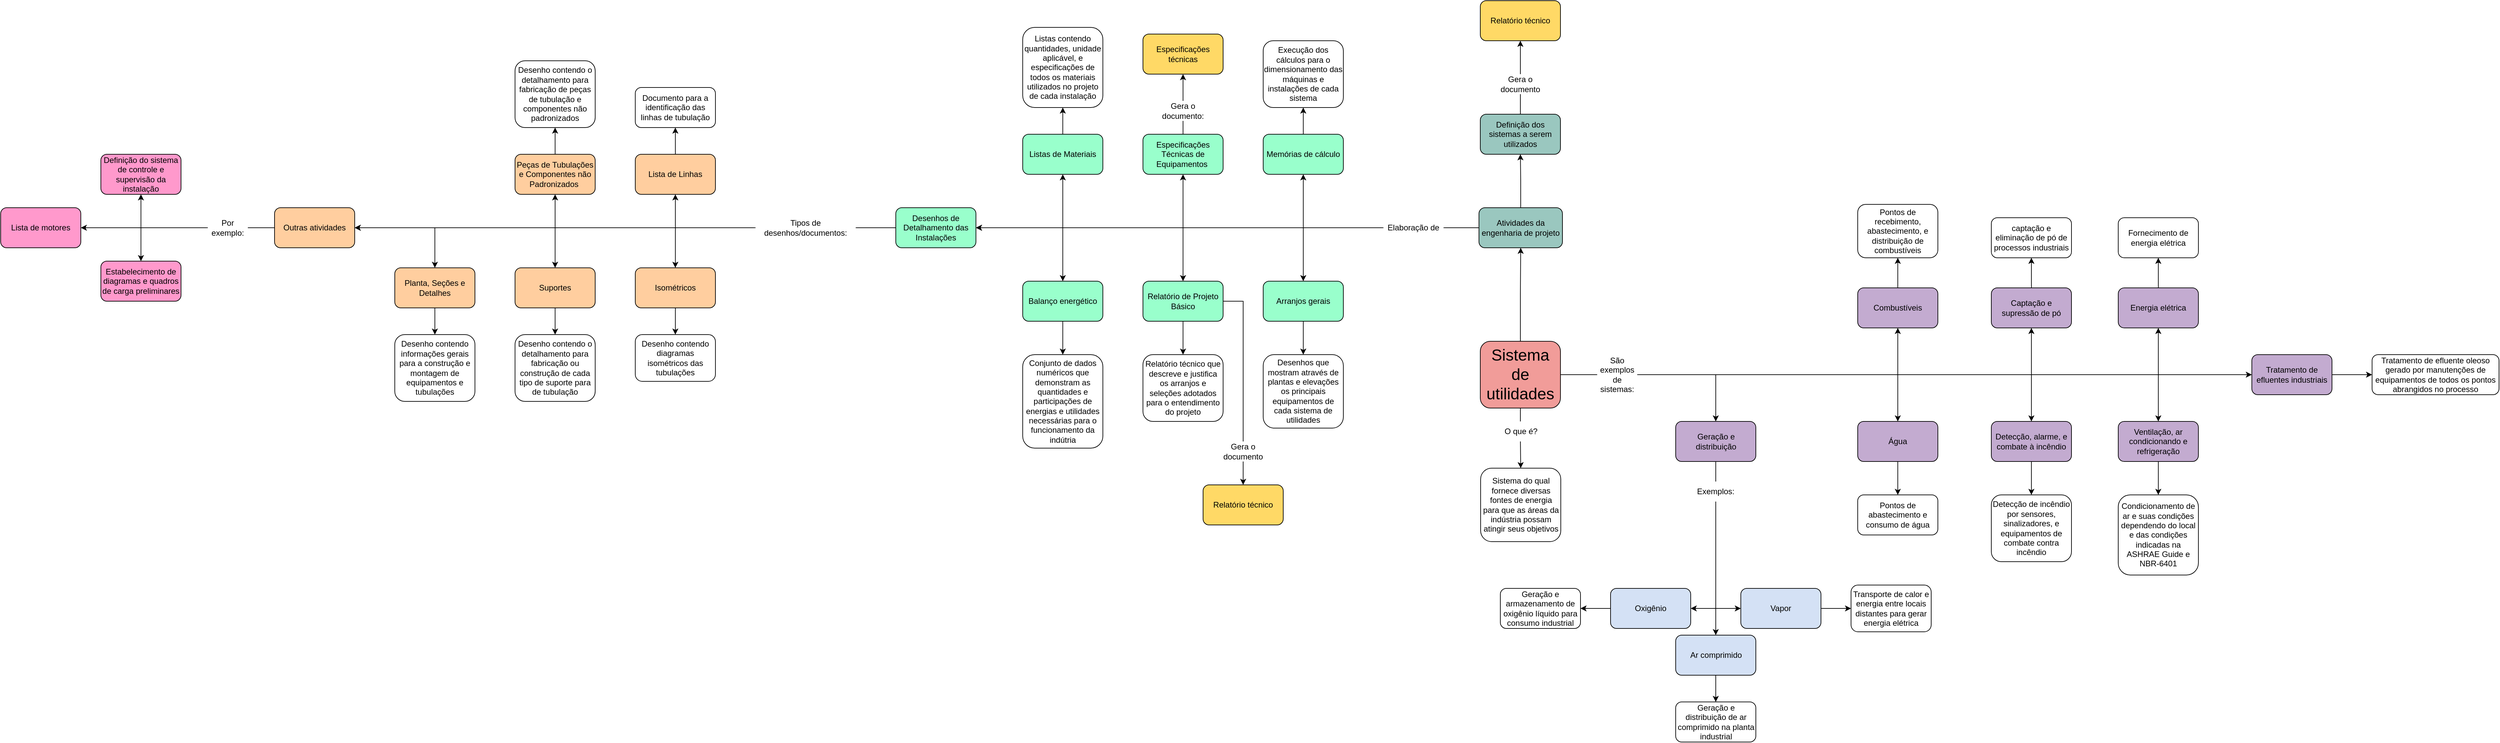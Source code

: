 <mxfile version="22.0.1" type="github">
  <diagram name="Page-1" id="JDBGXvTF86sGtzDHM9mI">
    <mxGraphModel dx="9246" dy="4100" grid="1" gridSize="10" guides="1" tooltips="1" connect="1" arrows="1" fold="1" page="1" pageScale="1" pageWidth="850" pageHeight="1100" math="0" shadow="0">
      <root>
        <mxCell id="0" />
        <mxCell id="1" parent="0" />
        <mxCell id="2uv-jfsWshkga22rRpQp-34" style="edgeStyle=orthogonalEdgeStyle;rounded=0;orthogonalLoop=1;jettySize=auto;html=1;" edge="1" parent="1" source="2uv-jfsWshkga22rRpQp-1" target="2uv-jfsWshkga22rRpQp-35">
          <mxGeometry relative="1" as="geometry">
            <mxPoint x="425" y="430" as="targetPoint" />
          </mxGeometry>
        </mxCell>
        <mxCell id="2uv-jfsWshkga22rRpQp-96" style="edgeStyle=orthogonalEdgeStyle;rounded=0;orthogonalLoop=1;jettySize=auto;html=1;entryX=0;entryY=0.5;entryDx=0;entryDy=0;" edge="1" parent="1" source="2uv-jfsWshkga22rRpQp-1" target="2uv-jfsWshkga22rRpQp-27">
          <mxGeometry relative="1" as="geometry" />
        </mxCell>
        <mxCell id="2uv-jfsWshkga22rRpQp-97" style="edgeStyle=orthogonalEdgeStyle;rounded=0;orthogonalLoop=1;jettySize=auto;html=1;" edge="1" parent="1" source="2uv-jfsWshkga22rRpQp-1" target="2uv-jfsWshkga22rRpQp-99">
          <mxGeometry relative="1" as="geometry">
            <mxPoint x="425" y="670" as="targetPoint" />
          </mxGeometry>
        </mxCell>
        <mxCell id="2uv-jfsWshkga22rRpQp-1" value="&lt;font style=&quot;font-size: 24px;&quot;&gt;Sistema de&lt;br&gt;utilidades&lt;/font&gt;" style="rounded=1;whiteSpace=wrap;html=1;fillColor=#F19C99;" vertex="1" parent="1">
          <mxGeometry x="365" y="500" width="120" height="100" as="geometry" />
        </mxCell>
        <mxCell id="2uv-jfsWshkga22rRpQp-102" style="edgeStyle=orthogonalEdgeStyle;rounded=0;orthogonalLoop=1;jettySize=auto;html=1;" edge="1" parent="1" source="2uv-jfsWshkga22rRpQp-2" target="2uv-jfsWshkga22rRpQp-103">
          <mxGeometry relative="1" as="geometry">
            <mxPoint x="990" y="720" as="targetPoint" />
          </mxGeometry>
        </mxCell>
        <mxCell id="2uv-jfsWshkga22rRpQp-2" value="Água" style="whiteSpace=wrap;html=1;rounded=1;fillColor=#C3ABD0;" vertex="1" parent="1">
          <mxGeometry x="930" y="620" width="120" height="60" as="geometry" />
        </mxCell>
        <mxCell id="2uv-jfsWshkga22rRpQp-16" style="edgeStyle=orthogonalEdgeStyle;rounded=0;orthogonalLoop=1;jettySize=auto;html=1;entryX=0.5;entryY=0;entryDx=0;entryDy=0;" edge="1" parent="1" source="2uv-jfsWshkga22rRpQp-5" target="2uv-jfsWshkga22rRpQp-15">
          <mxGeometry relative="1" as="geometry" />
        </mxCell>
        <mxCell id="2uv-jfsWshkga22rRpQp-22" style="edgeStyle=orthogonalEdgeStyle;rounded=0;orthogonalLoop=1;jettySize=auto;html=1;" edge="1" parent="1" source="2uv-jfsWshkga22rRpQp-5" target="2uv-jfsWshkga22rRpQp-23">
          <mxGeometry relative="1" as="geometry">
            <mxPoint x="825" y="680" as="targetPoint" />
          </mxGeometry>
        </mxCell>
        <mxCell id="2uv-jfsWshkga22rRpQp-24" style="edgeStyle=orthogonalEdgeStyle;rounded=0;orthogonalLoop=1;jettySize=auto;html=1;" edge="1" parent="1" source="2uv-jfsWshkga22rRpQp-5" target="2uv-jfsWshkga22rRpQp-25">
          <mxGeometry relative="1" as="geometry">
            <mxPoint x="925" y="550" as="targetPoint" />
          </mxGeometry>
        </mxCell>
        <mxCell id="2uv-jfsWshkga22rRpQp-29" style="edgeStyle=orthogonalEdgeStyle;rounded=0;orthogonalLoop=1;jettySize=auto;html=1;" edge="1" parent="1" source="2uv-jfsWshkga22rRpQp-5" target="2uv-jfsWshkga22rRpQp-30">
          <mxGeometry relative="1" as="geometry">
            <mxPoint x="855" y="400" as="targetPoint" />
          </mxGeometry>
        </mxCell>
        <mxCell id="2uv-jfsWshkga22rRpQp-85" style="edgeStyle=orthogonalEdgeStyle;rounded=0;orthogonalLoop=1;jettySize=auto;html=1;entryX=0.5;entryY=1;entryDx=0;entryDy=0;" edge="1" parent="1" source="2uv-jfsWshkga22rRpQp-5" target="2uv-jfsWshkga22rRpQp-8">
          <mxGeometry relative="1" as="geometry" />
        </mxCell>
        <mxCell id="2uv-jfsWshkga22rRpQp-86" style="edgeStyle=orthogonalEdgeStyle;rounded=0;orthogonalLoop=1;jettySize=auto;html=1;entryX=0.5;entryY=1;entryDx=0;entryDy=0;" edge="1" parent="1" source="2uv-jfsWshkga22rRpQp-5" target="2uv-jfsWshkga22rRpQp-12">
          <mxGeometry relative="1" as="geometry" />
        </mxCell>
        <mxCell id="2uv-jfsWshkga22rRpQp-87" style="edgeStyle=orthogonalEdgeStyle;rounded=0;orthogonalLoop=1;jettySize=auto;html=1;entryX=0.5;entryY=0;entryDx=0;entryDy=0;" edge="1" parent="1" source="2uv-jfsWshkga22rRpQp-5" target="2uv-jfsWshkga22rRpQp-2">
          <mxGeometry relative="1" as="geometry" />
        </mxCell>
        <mxCell id="2uv-jfsWshkga22rRpQp-5" value="São exemplos de sistemas:" style="text;html=1;strokeColor=none;fillColor=#FFFFFF;align=center;verticalAlign=middle;whiteSpace=wrap;rounded=0;" vertex="1" parent="1">
          <mxGeometry x="540" y="520" width="60" height="60" as="geometry" />
        </mxCell>
        <mxCell id="2uv-jfsWshkga22rRpQp-101" value="" style="edgeStyle=orthogonalEdgeStyle;rounded=0;orthogonalLoop=1;jettySize=auto;html=1;" edge="1" parent="1" source="2uv-jfsWshkga22rRpQp-8" target="2uv-jfsWshkga22rRpQp-100">
          <mxGeometry relative="1" as="geometry" />
        </mxCell>
        <mxCell id="2uv-jfsWshkga22rRpQp-8" value="Energia elétrica" style="rounded=1;whiteSpace=wrap;html=1;fillColor=#C3ABD0;" vertex="1" parent="1">
          <mxGeometry x="1320" y="420" width="120" height="60" as="geometry" />
        </mxCell>
        <mxCell id="2uv-jfsWshkga22rRpQp-104" style="edgeStyle=orthogonalEdgeStyle;rounded=0;orthogonalLoop=1;jettySize=auto;html=1;" edge="1" parent="1" source="2uv-jfsWshkga22rRpQp-12" target="2uv-jfsWshkga22rRpQp-105">
          <mxGeometry relative="1" as="geometry">
            <mxPoint x="990" y="370" as="targetPoint" />
          </mxGeometry>
        </mxCell>
        <mxCell id="2uv-jfsWshkga22rRpQp-12" value="Combustíveis" style="rounded=1;whiteSpace=wrap;html=1;fillColor=#C3ABD0;" vertex="1" parent="1">
          <mxGeometry x="930" y="420" width="120" height="60" as="geometry" />
        </mxCell>
        <mxCell id="2uv-jfsWshkga22rRpQp-20" style="edgeStyle=orthogonalEdgeStyle;rounded=0;orthogonalLoop=1;jettySize=auto;html=1;" edge="1" parent="1" source="2uv-jfsWshkga22rRpQp-15" target="2uv-jfsWshkga22rRpQp-21">
          <mxGeometry relative="1" as="geometry">
            <mxPoint x="762.5" y="740" as="targetPoint" />
          </mxGeometry>
        </mxCell>
        <mxCell id="2uv-jfsWshkga22rRpQp-15" value="Geração e distribuição" style="rounded=1;whiteSpace=wrap;html=1;fillColor=#C3ABD0;" vertex="1" parent="1">
          <mxGeometry x="657.5" y="620" width="120" height="60" as="geometry" />
        </mxCell>
        <mxCell id="2uv-jfsWshkga22rRpQp-106" style="edgeStyle=orthogonalEdgeStyle;rounded=0;orthogonalLoop=1;jettySize=auto;html=1;" edge="1" parent="1" source="2uv-jfsWshkga22rRpQp-18" target="2uv-jfsWshkga22rRpQp-107">
          <mxGeometry relative="1" as="geometry">
            <mxPoint x="910" y="900" as="targetPoint" />
          </mxGeometry>
        </mxCell>
        <mxCell id="2uv-jfsWshkga22rRpQp-18" value="Vapor" style="whiteSpace=wrap;html=1;rounded=1;fillColor=#D4E1F5;" vertex="1" parent="1">
          <mxGeometry x="755" y="870" width="120" height="60" as="geometry" />
        </mxCell>
        <mxCell id="2uv-jfsWshkga22rRpQp-108" style="edgeStyle=orthogonalEdgeStyle;rounded=0;orthogonalLoop=1;jettySize=auto;html=1;" edge="1" parent="1" source="2uv-jfsWshkga22rRpQp-21" target="2uv-jfsWshkga22rRpQp-109">
          <mxGeometry relative="1" as="geometry">
            <mxPoint x="717.5" y="1050" as="targetPoint" />
          </mxGeometry>
        </mxCell>
        <mxCell id="2uv-jfsWshkga22rRpQp-21" value="Ar comprimido" style="rounded=1;whiteSpace=wrap;html=1;fillColor=#D4E1F5;" vertex="1" parent="1">
          <mxGeometry x="657.5" y="940" width="120" height="60" as="geometry" />
        </mxCell>
        <mxCell id="2uv-jfsWshkga22rRpQp-120" style="edgeStyle=orthogonalEdgeStyle;rounded=0;orthogonalLoop=1;jettySize=auto;html=1;" edge="1" parent="1" source="2uv-jfsWshkga22rRpQp-23" target="2uv-jfsWshkga22rRpQp-121">
          <mxGeometry relative="1" as="geometry">
            <mxPoint x="1190.0" y="730" as="targetPoint" />
          </mxGeometry>
        </mxCell>
        <mxCell id="2uv-jfsWshkga22rRpQp-23" value="Detecção, alarme, e combate à incêndio" style="rounded=1;whiteSpace=wrap;html=1;fillColor=#C3ABD0;" vertex="1" parent="1">
          <mxGeometry x="1130" y="620" width="120" height="60" as="geometry" />
        </mxCell>
        <mxCell id="2uv-jfsWshkga22rRpQp-119" style="edgeStyle=orthogonalEdgeStyle;rounded=0;orthogonalLoop=1;jettySize=auto;html=1;entryX=0.5;entryY=0;entryDx=0;entryDy=0;" edge="1" parent="1" source="2uv-jfsWshkga22rRpQp-25" target="2uv-jfsWshkga22rRpQp-118">
          <mxGeometry relative="1" as="geometry" />
        </mxCell>
        <mxCell id="2uv-jfsWshkga22rRpQp-25" value="Ventilação, ar condicionando e refrigeração" style="rounded=1;whiteSpace=wrap;html=1;fillColor=#C3ABD0;" vertex="1" parent="1">
          <mxGeometry x="1320" y="620" width="120" height="60" as="geometry" />
        </mxCell>
        <mxCell id="2uv-jfsWshkga22rRpQp-114" style="edgeStyle=orthogonalEdgeStyle;rounded=0;orthogonalLoop=1;jettySize=auto;html=1;" edge="1" parent="1" source="2uv-jfsWshkga22rRpQp-27" target="2uv-jfsWshkga22rRpQp-115">
          <mxGeometry relative="1" as="geometry">
            <mxPoint x="1700" y="550" as="targetPoint" />
          </mxGeometry>
        </mxCell>
        <mxCell id="2uv-jfsWshkga22rRpQp-27" value="Tratamento de efluentes industriais" style="rounded=1;whiteSpace=wrap;html=1;fillColor=#C3ABD0;" vertex="1" parent="1">
          <mxGeometry x="1520" y="520" width="120" height="60" as="geometry" />
        </mxCell>
        <mxCell id="2uv-jfsWshkga22rRpQp-112" style="edgeStyle=orthogonalEdgeStyle;rounded=0;orthogonalLoop=1;jettySize=auto;html=1;" edge="1" parent="1" source="2uv-jfsWshkga22rRpQp-30" target="2uv-jfsWshkga22rRpQp-113">
          <mxGeometry relative="1" as="geometry">
            <mxPoint x="1190" y="370" as="targetPoint" />
          </mxGeometry>
        </mxCell>
        <mxCell id="2uv-jfsWshkga22rRpQp-30" value="Captação e supressão de pó" style="rounded=1;whiteSpace=wrap;html=1;fillColor=#C3ABD0;" vertex="1" parent="1">
          <mxGeometry x="1130" y="420" width="120" height="60" as="geometry" />
        </mxCell>
        <mxCell id="2uv-jfsWshkga22rRpQp-110" style="edgeStyle=orthogonalEdgeStyle;rounded=0;orthogonalLoop=1;jettySize=auto;html=1;" edge="1" parent="1" source="2uv-jfsWshkga22rRpQp-32" target="2uv-jfsWshkga22rRpQp-111">
          <mxGeometry relative="1" as="geometry">
            <mxPoint x="500" y="900" as="targetPoint" />
          </mxGeometry>
        </mxCell>
        <mxCell id="2uv-jfsWshkga22rRpQp-32" value="Oxigênio" style="whiteSpace=wrap;html=1;rounded=1;fillColor=#D4E1F5;" vertex="1" parent="1">
          <mxGeometry x="560" y="870" width="120" height="60" as="geometry" />
        </mxCell>
        <mxCell id="2uv-jfsWshkga22rRpQp-37" value="" style="edgeStyle=orthogonalEdgeStyle;rounded=0;orthogonalLoop=1;jettySize=auto;html=1;" edge="1" parent="1" source="2uv-jfsWshkga22rRpQp-42" target="2uv-jfsWshkga22rRpQp-36">
          <mxGeometry relative="1" as="geometry" />
        </mxCell>
        <mxCell id="2uv-jfsWshkga22rRpQp-39" value="" style="edgeStyle=orthogonalEdgeStyle;rounded=0;orthogonalLoop=1;jettySize=auto;html=1;" edge="1" parent="1" source="2uv-jfsWshkga22rRpQp-35" target="2uv-jfsWshkga22rRpQp-38">
          <mxGeometry relative="1" as="geometry" />
        </mxCell>
        <mxCell id="2uv-jfsWshkga22rRpQp-71" style="edgeStyle=orthogonalEdgeStyle;rounded=0;orthogonalLoop=1;jettySize=auto;html=1;entryX=1;entryY=0.5;entryDx=0;entryDy=0;" edge="1" parent="1" source="2uv-jfsWshkga22rRpQp-35" target="2uv-jfsWshkga22rRpQp-36">
          <mxGeometry relative="1" as="geometry" />
        </mxCell>
        <mxCell id="2uv-jfsWshkga22rRpQp-35" value="Atividades da engenharia de projeto" style="rounded=1;whiteSpace=wrap;html=1;fillColor=#9AC7BF;" vertex="1" parent="1">
          <mxGeometry x="363" y="300" width="125" height="60" as="geometry" />
        </mxCell>
        <mxCell id="2uv-jfsWshkga22rRpQp-74" style="edgeStyle=orthogonalEdgeStyle;rounded=0;orthogonalLoop=1;jettySize=auto;html=1;entryX=1;entryY=0.5;entryDx=0;entryDy=0;" edge="1" parent="1" source="2uv-jfsWshkga22rRpQp-36" target="2uv-jfsWshkga22rRpQp-56">
          <mxGeometry relative="1" as="geometry" />
        </mxCell>
        <mxCell id="2uv-jfsWshkga22rRpQp-36" value="Desenhos de Detalhamento das Instalações" style="whiteSpace=wrap;html=1;rounded=1;fillColor=#99FFCC;" vertex="1" parent="1">
          <mxGeometry x="-510" y="300" width="120" height="60" as="geometry" />
        </mxCell>
        <mxCell id="2uv-jfsWshkga22rRpQp-77" style="edgeStyle=orthogonalEdgeStyle;rounded=0;orthogonalLoop=1;jettySize=auto;html=1;" edge="1" parent="1" source="2uv-jfsWshkga22rRpQp-38" target="2uv-jfsWshkga22rRpQp-79">
          <mxGeometry relative="1" as="geometry">
            <mxPoint x="425" y="70" as="targetPoint" />
          </mxGeometry>
        </mxCell>
        <mxCell id="2uv-jfsWshkga22rRpQp-38" value="Definição dos sistemas a serem utilizados" style="whiteSpace=wrap;html=1;rounded=1;fillColor=#9AC7BF;" vertex="1" parent="1">
          <mxGeometry x="365" y="160" width="120" height="60" as="geometry" />
        </mxCell>
        <mxCell id="2uv-jfsWshkga22rRpQp-43" style="edgeStyle=orthogonalEdgeStyle;rounded=0;orthogonalLoop=1;jettySize=auto;html=1;" edge="1" parent="1" source="2uv-jfsWshkga22rRpQp-42" target="2uv-jfsWshkga22rRpQp-44">
          <mxGeometry relative="1" as="geometry">
            <mxPoint x="280" y="270.0" as="targetPoint" />
          </mxGeometry>
        </mxCell>
        <mxCell id="2uv-jfsWshkga22rRpQp-45" style="edgeStyle=orthogonalEdgeStyle;rounded=0;orthogonalLoop=1;jettySize=auto;html=1;" edge="1" parent="1" source="2uv-jfsWshkga22rRpQp-42" target="2uv-jfsWshkga22rRpQp-46">
          <mxGeometry relative="1" as="geometry">
            <mxPoint x="210" y="430" as="targetPoint" />
          </mxGeometry>
        </mxCell>
        <mxCell id="2uv-jfsWshkga22rRpQp-47" style="edgeStyle=orthogonalEdgeStyle;rounded=0;orthogonalLoop=1;jettySize=auto;html=1;" edge="1" parent="1" source="2uv-jfsWshkga22rRpQp-42" target="2uv-jfsWshkga22rRpQp-48">
          <mxGeometry relative="1" as="geometry">
            <mxPoint x="-110" y="250.0" as="targetPoint" />
          </mxGeometry>
        </mxCell>
        <mxCell id="2uv-jfsWshkga22rRpQp-49" style="edgeStyle=orthogonalEdgeStyle;rounded=0;orthogonalLoop=1;jettySize=auto;html=1;" edge="1" parent="1" source="2uv-jfsWshkga22rRpQp-42" target="2uv-jfsWshkga22rRpQp-50">
          <mxGeometry relative="1" as="geometry">
            <mxPoint x="-110" y="400.0" as="targetPoint" />
          </mxGeometry>
        </mxCell>
        <mxCell id="2uv-jfsWshkga22rRpQp-51" style="edgeStyle=orthogonalEdgeStyle;rounded=0;orthogonalLoop=1;jettySize=auto;html=1;" edge="1" parent="1" source="2uv-jfsWshkga22rRpQp-42" target="2uv-jfsWshkga22rRpQp-52">
          <mxGeometry relative="1" as="geometry">
            <mxPoint x="-300" y="410" as="targetPoint" />
          </mxGeometry>
        </mxCell>
        <mxCell id="2uv-jfsWshkga22rRpQp-124" style="edgeStyle=orthogonalEdgeStyle;rounded=0;orthogonalLoop=1;jettySize=auto;html=1;" edge="1" parent="1" source="2uv-jfsWshkga22rRpQp-44" target="2uv-jfsWshkga22rRpQp-125">
          <mxGeometry relative="1" as="geometry">
            <mxPoint x="100" y="140.0" as="targetPoint" />
          </mxGeometry>
        </mxCell>
        <mxCell id="2uv-jfsWshkga22rRpQp-44" value="Memórias de cálculo" style="rounded=1;whiteSpace=wrap;html=1;fillColor=#99FFCC;" vertex="1" parent="1">
          <mxGeometry x="40" y="190.0" width="120" height="60" as="geometry" />
        </mxCell>
        <mxCell id="2uv-jfsWshkga22rRpQp-126" style="edgeStyle=orthogonalEdgeStyle;rounded=0;orthogonalLoop=1;jettySize=auto;html=1;" edge="1" parent="1" source="2uv-jfsWshkga22rRpQp-46" target="2uv-jfsWshkga22rRpQp-127">
          <mxGeometry relative="1" as="geometry">
            <mxPoint x="100" y="520" as="targetPoint" />
          </mxGeometry>
        </mxCell>
        <mxCell id="2uv-jfsWshkga22rRpQp-46" value="Arranjos gerais" style="rounded=1;whiteSpace=wrap;html=1;fillColor=#99FFCC;" vertex="1" parent="1">
          <mxGeometry x="40" y="410" width="120" height="60" as="geometry" />
        </mxCell>
        <mxCell id="2uv-jfsWshkga22rRpQp-82" style="edgeStyle=orthogonalEdgeStyle;rounded=0;orthogonalLoop=1;jettySize=auto;html=1;" edge="1" parent="1" source="2uv-jfsWshkga22rRpQp-48" target="2uv-jfsWshkga22rRpQp-84">
          <mxGeometry relative="1" as="geometry">
            <mxPoint x="-80" y="100" as="targetPoint" />
          </mxGeometry>
        </mxCell>
        <mxCell id="2uv-jfsWshkga22rRpQp-48" value="Especificações Técnicas de Equipamentos&amp;nbsp;" style="rounded=1;whiteSpace=wrap;html=1;fillColor=#99FFCC;" vertex="1" parent="1">
          <mxGeometry x="-140" y="190.0" width="120" height="60" as="geometry" />
        </mxCell>
        <mxCell id="2uv-jfsWshkga22rRpQp-128" style="edgeStyle=orthogonalEdgeStyle;rounded=0;orthogonalLoop=1;jettySize=auto;html=1;" edge="1" parent="1" source="2uv-jfsWshkga22rRpQp-50" target="2uv-jfsWshkga22rRpQp-129">
          <mxGeometry relative="1" as="geometry">
            <mxPoint x="-80" y="520" as="targetPoint" />
          </mxGeometry>
        </mxCell>
        <mxCell id="2uv-jfsWshkga22rRpQp-153" style="edgeStyle=orthogonalEdgeStyle;rounded=0;orthogonalLoop=1;jettySize=auto;html=1;exitX=1;exitY=0.5;exitDx=0;exitDy=0;" edge="1" parent="1" source="2uv-jfsWshkga22rRpQp-50" target="2uv-jfsWshkga22rRpQp-154">
          <mxGeometry relative="1" as="geometry">
            <mxPoint x="10" y="670" as="targetPoint" />
          </mxGeometry>
        </mxCell>
        <mxCell id="2uv-jfsWshkga22rRpQp-50" value="Relatório de Projeto Básico" style="rounded=1;whiteSpace=wrap;html=1;fillColor=#99FFCC;" vertex="1" parent="1">
          <mxGeometry x="-140" y="410.0" width="120" height="60" as="geometry" />
        </mxCell>
        <mxCell id="2uv-jfsWshkga22rRpQp-122" style="edgeStyle=orthogonalEdgeStyle;rounded=0;orthogonalLoop=1;jettySize=auto;html=1;" edge="1" parent="1" source="2uv-jfsWshkga22rRpQp-52" target="2uv-jfsWshkga22rRpQp-123">
          <mxGeometry relative="1" as="geometry">
            <mxPoint x="-260" y="510" as="targetPoint" />
          </mxGeometry>
        </mxCell>
        <mxCell id="2uv-jfsWshkga22rRpQp-52" value="Balanço energético" style="rounded=1;whiteSpace=wrap;html=1;fillColor=#99FFCC;" vertex="1" parent="1">
          <mxGeometry x="-320" y="410" width="120" height="60" as="geometry" />
        </mxCell>
        <mxCell id="2uv-jfsWshkga22rRpQp-55" value="" style="edgeStyle=orthogonalEdgeStyle;rounded=0;orthogonalLoop=1;jettySize=auto;html=1;" edge="1" parent="1" source="2uv-jfsWshkga22rRpQp-54" target="2uv-jfsWshkga22rRpQp-56">
          <mxGeometry relative="1" as="geometry">
            <mxPoint x="-760" y="330" as="targetPoint" />
            <mxPoint x="-510" y="330" as="sourcePoint" />
          </mxGeometry>
        </mxCell>
        <mxCell id="2uv-jfsWshkga22rRpQp-57" style="edgeStyle=orthogonalEdgeStyle;rounded=0;orthogonalLoop=1;jettySize=auto;html=1;" edge="1" parent="1" source="2uv-jfsWshkga22rRpQp-54" target="2uv-jfsWshkga22rRpQp-58">
          <mxGeometry relative="1" as="geometry">
            <mxPoint x="-840" y="250.0" as="targetPoint" />
          </mxGeometry>
        </mxCell>
        <mxCell id="2uv-jfsWshkga22rRpQp-59" style="edgeStyle=orthogonalEdgeStyle;rounded=0;orthogonalLoop=1;jettySize=auto;html=1;" edge="1" parent="1" source="2uv-jfsWshkga22rRpQp-54" target="2uv-jfsWshkga22rRpQp-60">
          <mxGeometry relative="1" as="geometry">
            <mxPoint x="-840" y="390.0" as="targetPoint" />
          </mxGeometry>
        </mxCell>
        <mxCell id="2uv-jfsWshkga22rRpQp-61" style="edgeStyle=orthogonalEdgeStyle;rounded=0;orthogonalLoop=1;jettySize=auto;html=1;" edge="1" parent="1" source="2uv-jfsWshkga22rRpQp-54" target="2uv-jfsWshkga22rRpQp-62">
          <mxGeometry relative="1" as="geometry">
            <mxPoint x="-1080" y="280" as="targetPoint" />
          </mxGeometry>
        </mxCell>
        <mxCell id="2uv-jfsWshkga22rRpQp-63" style="edgeStyle=orthogonalEdgeStyle;rounded=0;orthogonalLoop=1;jettySize=auto;html=1;" edge="1" parent="1" source="2uv-jfsWshkga22rRpQp-54" target="2uv-jfsWshkga22rRpQp-64">
          <mxGeometry relative="1" as="geometry">
            <mxPoint x="-1020" y="370" as="targetPoint" />
          </mxGeometry>
        </mxCell>
        <mxCell id="2uv-jfsWshkga22rRpQp-67" style="edgeStyle=orthogonalEdgeStyle;rounded=0;orthogonalLoop=1;jettySize=auto;html=1;" edge="1" parent="1" source="2uv-jfsWshkga22rRpQp-54" target="2uv-jfsWshkga22rRpQp-68">
          <mxGeometry relative="1" as="geometry">
            <mxPoint x="-1200" y="390" as="targetPoint" />
          </mxGeometry>
        </mxCell>
        <mxCell id="2uv-jfsWshkga22rRpQp-143" style="edgeStyle=orthogonalEdgeStyle;rounded=0;orthogonalLoop=1;jettySize=auto;html=1;" edge="1" parent="1" source="2uv-jfsWshkga22rRpQp-56" target="2uv-jfsWshkga22rRpQp-146">
          <mxGeometry relative="1" as="geometry">
            <mxPoint x="-1590" y="330" as="targetPoint" />
          </mxGeometry>
        </mxCell>
        <mxCell id="2uv-jfsWshkga22rRpQp-56" value="Outras atividades" style="rounded=1;whiteSpace=wrap;html=1;fillColor=#FFCE9F;" vertex="1" parent="1">
          <mxGeometry x="-1440" y="300" width="120" height="60" as="geometry" />
        </mxCell>
        <mxCell id="2uv-jfsWshkga22rRpQp-130" style="edgeStyle=orthogonalEdgeStyle;rounded=0;orthogonalLoop=1;jettySize=auto;html=1;" edge="1" parent="1" source="2uv-jfsWshkga22rRpQp-58" target="2uv-jfsWshkga22rRpQp-131">
          <mxGeometry relative="1" as="geometry">
            <mxPoint x="-840" y="170.0" as="targetPoint" />
          </mxGeometry>
        </mxCell>
        <mxCell id="2uv-jfsWshkga22rRpQp-58" value="Lista de Linhas" style="rounded=1;whiteSpace=wrap;html=1;fillColor=#FFCE9F;" vertex="1" parent="1">
          <mxGeometry x="-900" y="220.0" width="120" height="60" as="geometry" />
        </mxCell>
        <mxCell id="2uv-jfsWshkga22rRpQp-133" style="edgeStyle=orthogonalEdgeStyle;rounded=0;orthogonalLoop=1;jettySize=auto;html=1;" edge="1" parent="1" source="2uv-jfsWshkga22rRpQp-60" target="2uv-jfsWshkga22rRpQp-134">
          <mxGeometry relative="1" as="geometry">
            <mxPoint x="-840" y="500" as="targetPoint" />
          </mxGeometry>
        </mxCell>
        <mxCell id="2uv-jfsWshkga22rRpQp-60" value="Isométricos" style="rounded=1;whiteSpace=wrap;html=1;fillColor=#FFCE9F;" vertex="1" parent="1">
          <mxGeometry x="-900" y="390.0" width="120" height="60" as="geometry" />
        </mxCell>
        <mxCell id="2uv-jfsWshkga22rRpQp-135" style="edgeStyle=orthogonalEdgeStyle;rounded=0;orthogonalLoop=1;jettySize=auto;html=1;" edge="1" parent="1" source="2uv-jfsWshkga22rRpQp-62" target="2uv-jfsWshkga22rRpQp-136">
          <mxGeometry relative="1" as="geometry">
            <mxPoint x="-1020" y="170.0" as="targetPoint" />
          </mxGeometry>
        </mxCell>
        <mxCell id="2uv-jfsWshkga22rRpQp-62" value="Peças de Tubulações e Componentes não Padronizados&amp;nbsp;" style="rounded=1;whiteSpace=wrap;html=1;fillColor=#FFCE9F;" vertex="1" parent="1">
          <mxGeometry x="-1080" y="220" width="120" height="60" as="geometry" />
        </mxCell>
        <mxCell id="2uv-jfsWshkga22rRpQp-137" style="edgeStyle=orthogonalEdgeStyle;rounded=0;orthogonalLoop=1;jettySize=auto;html=1;" edge="1" parent="1" source="2uv-jfsWshkga22rRpQp-64" target="2uv-jfsWshkga22rRpQp-138">
          <mxGeometry relative="1" as="geometry">
            <mxPoint x="-1020" y="490" as="targetPoint" />
          </mxGeometry>
        </mxCell>
        <mxCell id="2uv-jfsWshkga22rRpQp-64" value="Suportes" style="rounded=1;whiteSpace=wrap;html=1;fillColor=#FFCE9F;" vertex="1" parent="1">
          <mxGeometry x="-1080" y="390" width="120" height="60" as="geometry" />
        </mxCell>
        <mxCell id="2uv-jfsWshkga22rRpQp-141" style="edgeStyle=orthogonalEdgeStyle;rounded=0;orthogonalLoop=1;jettySize=auto;html=1;" edge="1" parent="1" source="2uv-jfsWshkga22rRpQp-68" target="2uv-jfsWshkga22rRpQp-142">
          <mxGeometry relative="1" as="geometry">
            <mxPoint x="-1200" y="500" as="targetPoint" />
          </mxGeometry>
        </mxCell>
        <mxCell id="2uv-jfsWshkga22rRpQp-68" value="Planta, Seções e Detalhes" style="rounded=1;whiteSpace=wrap;html=1;fillColor=#FFCE9F;" vertex="1" parent="1">
          <mxGeometry x="-1260" y="390" width="120" height="60" as="geometry" />
        </mxCell>
        <mxCell id="2uv-jfsWshkga22rRpQp-54" value="Tipos de desenhos/documentos:" style="text;html=1;strokeColor=none;fillColor=#FFFFFF;align=center;verticalAlign=middle;whiteSpace=wrap;rounded=0;" vertex="1" parent="1">
          <mxGeometry x="-720" y="315" width="150" height="30" as="geometry" />
        </mxCell>
        <mxCell id="2uv-jfsWshkga22rRpQp-75" style="edgeStyle=orthogonalEdgeStyle;rounded=0;orthogonalLoop=1;jettySize=auto;html=1;" edge="1" parent="1" source="2uv-jfsWshkga22rRpQp-42" target="2uv-jfsWshkga22rRpQp-76">
          <mxGeometry relative="1" as="geometry">
            <mxPoint x="-290" y="250" as="targetPoint" />
          </mxGeometry>
        </mxCell>
        <mxCell id="2uv-jfsWshkga22rRpQp-42" value="Elaboração de" style="text;html=1;strokeColor=none;fillColor=#FFFFFF;align=center;verticalAlign=middle;whiteSpace=wrap;rounded=0;" vertex="1" parent="1">
          <mxGeometry x="220" y="315" width="90" height="30" as="geometry" />
        </mxCell>
        <mxCell id="2uv-jfsWshkga22rRpQp-139" style="edgeStyle=orthogonalEdgeStyle;rounded=0;orthogonalLoop=1;jettySize=auto;html=1;" edge="1" parent="1" source="2uv-jfsWshkga22rRpQp-76" target="2uv-jfsWshkga22rRpQp-140">
          <mxGeometry relative="1" as="geometry">
            <mxPoint x="-260" y="140.0" as="targetPoint" />
          </mxGeometry>
        </mxCell>
        <mxCell id="2uv-jfsWshkga22rRpQp-76" value="Listas de Materiais" style="rounded=1;whiteSpace=wrap;html=1;fillColor=#99FFCC;" vertex="1" parent="1">
          <mxGeometry x="-320" y="190" width="120" height="60" as="geometry" />
        </mxCell>
        <mxCell id="2uv-jfsWshkga22rRpQp-78" value="Gera o documento" style="text;html=1;strokeColor=none;fillColor=#FFFFFF;align=center;verticalAlign=middle;whiteSpace=wrap;rounded=0;" vertex="1" parent="1">
          <mxGeometry x="395" y="100" width="60" height="30" as="geometry" />
        </mxCell>
        <mxCell id="2uv-jfsWshkga22rRpQp-79" value="Relatório técnico" style="rounded=1;whiteSpace=wrap;html=1;fillColor=#FFD966;" vertex="1" parent="1">
          <mxGeometry x="365" y="-10" width="120" height="60" as="geometry" />
        </mxCell>
        <mxCell id="2uv-jfsWshkga22rRpQp-83" value="Gera o documento:" style="text;html=1;strokeColor=none;fillColor=#FFFFFF;align=center;verticalAlign=middle;whiteSpace=wrap;rounded=0;" vertex="1" parent="1">
          <mxGeometry x="-120" y="140" width="80" height="30" as="geometry" />
        </mxCell>
        <mxCell id="2uv-jfsWshkga22rRpQp-84" value="Especificações técnicas" style="rounded=1;whiteSpace=wrap;html=1;fillColor=#FFD966;" vertex="1" parent="1">
          <mxGeometry x="-140" y="40" width="120" height="60" as="geometry" />
        </mxCell>
        <mxCell id="2uv-jfsWshkga22rRpQp-91" style="edgeStyle=orthogonalEdgeStyle;rounded=0;orthogonalLoop=1;jettySize=auto;html=1;entryX=0;entryY=0.5;entryDx=0;entryDy=0;" edge="1" parent="1" source="2uv-jfsWshkga22rRpQp-90" target="2uv-jfsWshkga22rRpQp-18">
          <mxGeometry relative="1" as="geometry" />
        </mxCell>
        <mxCell id="2uv-jfsWshkga22rRpQp-94" style="edgeStyle=orthogonalEdgeStyle;rounded=0;orthogonalLoop=1;jettySize=auto;html=1;entryX=1;entryY=0.5;entryDx=0;entryDy=0;" edge="1" parent="1" source="2uv-jfsWshkga22rRpQp-90" target="2uv-jfsWshkga22rRpQp-32">
          <mxGeometry relative="1" as="geometry" />
        </mxCell>
        <mxCell id="2uv-jfsWshkga22rRpQp-90" value="Exemplos:" style="text;html=1;strokeColor=none;fillColor=#FFFFFF;align=center;verticalAlign=middle;whiteSpace=wrap;rounded=0;" vertex="1" parent="1">
          <mxGeometry x="680" y="710" width="75" height="30" as="geometry" />
        </mxCell>
        <mxCell id="2uv-jfsWshkga22rRpQp-98" value="O que é?" style="text;html=1;strokeColor=none;fillColor=#FFFFFF;align=center;verticalAlign=middle;whiteSpace=wrap;rounded=0;" vertex="1" parent="1">
          <mxGeometry x="395.5" y="620" width="60" height="30" as="geometry" />
        </mxCell>
        <mxCell id="2uv-jfsWshkga22rRpQp-99" value="Sistema do qual fornece diversas fontes de energia para que as áreas da indústria possam atingir seus objetivos" style="rounded=1;whiteSpace=wrap;html=1;" vertex="1" parent="1">
          <mxGeometry x="365.5" y="690" width="120" height="110" as="geometry" />
        </mxCell>
        <mxCell id="2uv-jfsWshkga22rRpQp-100" value="Fornecimento de energia elétrica" style="whiteSpace=wrap;html=1;fillColor=#FFFFFF;rounded=1;" vertex="1" parent="1">
          <mxGeometry x="1320" y="315" width="120" height="60" as="geometry" />
        </mxCell>
        <mxCell id="2uv-jfsWshkga22rRpQp-103" value="Pontos de abastecimento e consumo de água" style="rounded=1;whiteSpace=wrap;html=1;" vertex="1" parent="1">
          <mxGeometry x="930" y="730" width="120" height="60" as="geometry" />
        </mxCell>
        <mxCell id="2uv-jfsWshkga22rRpQp-105" value="Pontos de recebimento, abastecimento, e distribuição de combustíveis" style="rounded=1;whiteSpace=wrap;html=1;" vertex="1" parent="1">
          <mxGeometry x="930" y="295" width="120" height="80" as="geometry" />
        </mxCell>
        <mxCell id="2uv-jfsWshkga22rRpQp-107" value="Transporte de calor e energia entre locais distantes para gerar energia elétrica" style="rounded=1;whiteSpace=wrap;html=1;" vertex="1" parent="1">
          <mxGeometry x="920" y="865" width="120" height="70" as="geometry" />
        </mxCell>
        <mxCell id="2uv-jfsWshkga22rRpQp-109" value="Geração e distribuição de ar comprimido na planta industrial" style="rounded=1;whiteSpace=wrap;html=1;" vertex="1" parent="1">
          <mxGeometry x="657.5" y="1040" width="120" height="60" as="geometry" />
        </mxCell>
        <mxCell id="2uv-jfsWshkga22rRpQp-111" value="Geração e armazenamento de oxigênio líquido para consumo industrial" style="rounded=1;whiteSpace=wrap;html=1;" vertex="1" parent="1">
          <mxGeometry x="395" y="870" width="120" height="60" as="geometry" />
        </mxCell>
        <mxCell id="2uv-jfsWshkga22rRpQp-113" value="captação e eliminação de pó de processos industriais" style="rounded=1;whiteSpace=wrap;html=1;" vertex="1" parent="1">
          <mxGeometry x="1130" y="315" width="120" height="60" as="geometry" />
        </mxCell>
        <mxCell id="2uv-jfsWshkga22rRpQp-115" value="Tratamento de efluente oleoso gerado por manutenções de equipamentos de todos os pontos abrangidos no processo" style="rounded=1;whiteSpace=wrap;html=1;" vertex="1" parent="1">
          <mxGeometry x="1700" y="520" width="190" height="60" as="geometry" />
        </mxCell>
        <mxCell id="2uv-jfsWshkga22rRpQp-118" value="Condicionamento de ar e suas condições dependendo do local e das condições indicadas na ASHRAE Guide e NBR-6401" style="rounded=1;whiteSpace=wrap;html=1;" vertex="1" parent="1">
          <mxGeometry x="1320" y="730" width="120" height="120" as="geometry" />
        </mxCell>
        <mxCell id="2uv-jfsWshkga22rRpQp-121" value="Detecção de incêndio por sensores, sinalizadores, e equipamentos de combate contra incêndio" style="rounded=1;whiteSpace=wrap;html=1;" vertex="1" parent="1">
          <mxGeometry x="1130" y="730" width="120" height="100" as="geometry" />
        </mxCell>
        <mxCell id="2uv-jfsWshkga22rRpQp-123" value="Conjunto de dados numéricos que demonstram as quantidades e participações de energias e utilidades necessárias para o funcionamento da indútria" style="rounded=1;whiteSpace=wrap;html=1;" vertex="1" parent="1">
          <mxGeometry x="-320" y="520" width="120" height="140" as="geometry" />
        </mxCell>
        <mxCell id="2uv-jfsWshkga22rRpQp-125" value="Execução dos cálculos para o dimensionamento das máquinas e instalações de cada sistema" style="rounded=1;whiteSpace=wrap;html=1;" vertex="1" parent="1">
          <mxGeometry x="40" y="50" width="120" height="100" as="geometry" />
        </mxCell>
        <mxCell id="2uv-jfsWshkga22rRpQp-127" value="Desenhos que mostram através de plantas e elevações os principais equipamentos de cada sistema de utilidades" style="rounded=1;whiteSpace=wrap;html=1;" vertex="1" parent="1">
          <mxGeometry x="40" y="520" width="120" height="110" as="geometry" />
        </mxCell>
        <mxCell id="2uv-jfsWshkga22rRpQp-129" value="Relatório técnico que descreve e justifica os arranjos e seleções adotados para o entendimento do projeto" style="rounded=1;whiteSpace=wrap;html=1;" vertex="1" parent="1">
          <mxGeometry x="-140" y="520" width="120" height="100" as="geometry" />
        </mxCell>
        <mxCell id="2uv-jfsWshkga22rRpQp-131" value="Documento para a identificação das linhas de tubulação" style="rounded=1;whiteSpace=wrap;html=1;" vertex="1" parent="1">
          <mxGeometry x="-900" y="120.0" width="120" height="60" as="geometry" />
        </mxCell>
        <mxCell id="2uv-jfsWshkga22rRpQp-134" value="Desenho contendo diagramas isométricos das tubulações" style="rounded=1;whiteSpace=wrap;html=1;" vertex="1" parent="1">
          <mxGeometry x="-900" y="490" width="120" height="70" as="geometry" />
        </mxCell>
        <mxCell id="2uv-jfsWshkga22rRpQp-136" value="Desenho contendo o detalhamento para fabricação de peças de tubulação e componentes não padronizados" style="rounded=1;whiteSpace=wrap;html=1;" vertex="1" parent="1">
          <mxGeometry x="-1080" y="80" width="120" height="100" as="geometry" />
        </mxCell>
        <mxCell id="2uv-jfsWshkga22rRpQp-138" value="Desenho contendo o detalhamento para fabricação ou construção de cada tipo de suporte para de tubulação" style="rounded=1;whiteSpace=wrap;html=1;" vertex="1" parent="1">
          <mxGeometry x="-1080" y="490" width="120" height="100" as="geometry" />
        </mxCell>
        <mxCell id="2uv-jfsWshkga22rRpQp-140" value="Listas contendo quantidades, unidade aplicável, e especificações de todos os materiais utilizados no projeto de cada instalação" style="rounded=1;whiteSpace=wrap;html=1;" vertex="1" parent="1">
          <mxGeometry x="-320" y="30" width="120" height="120" as="geometry" />
        </mxCell>
        <mxCell id="2uv-jfsWshkga22rRpQp-142" value="Desenho contendo informações gerais para a construção e montagem de equipamentos e tubulações" style="rounded=1;whiteSpace=wrap;html=1;" vertex="1" parent="1">
          <mxGeometry x="-1260" y="490" width="120" height="100" as="geometry" />
        </mxCell>
        <mxCell id="2uv-jfsWshkga22rRpQp-147" style="edgeStyle=orthogonalEdgeStyle;rounded=0;orthogonalLoop=1;jettySize=auto;html=1;" edge="1" parent="1" source="2uv-jfsWshkga22rRpQp-145" target="2uv-jfsWshkga22rRpQp-148">
          <mxGeometry relative="1" as="geometry">
            <mxPoint x="-1610" y="250.0" as="targetPoint" />
          </mxGeometry>
        </mxCell>
        <mxCell id="2uv-jfsWshkga22rRpQp-149" style="edgeStyle=orthogonalEdgeStyle;rounded=0;orthogonalLoop=1;jettySize=auto;html=1;" edge="1" parent="1" source="2uv-jfsWshkga22rRpQp-145" target="2uv-jfsWshkga22rRpQp-150">
          <mxGeometry relative="1" as="geometry">
            <mxPoint x="-1610" y="390" as="targetPoint" />
          </mxGeometry>
        </mxCell>
        <mxCell id="2uv-jfsWshkga22rRpQp-145" value="Por exemplo:" style="text;html=1;strokeColor=none;fillColor=#FFFFFF;align=center;verticalAlign=middle;whiteSpace=wrap;rounded=0;" vertex="1" parent="1">
          <mxGeometry x="-1540" y="315" width="60" height="30" as="geometry" />
        </mxCell>
        <mxCell id="2uv-jfsWshkga22rRpQp-146" value="Lista de motores" style="rounded=1;whiteSpace=wrap;html=1;fillColor=#FF99CC;" vertex="1" parent="1">
          <mxGeometry x="-1850" y="300.0" width="120" height="60" as="geometry" />
        </mxCell>
        <mxCell id="2uv-jfsWshkga22rRpQp-148" value="Definição do sistema de controle e supervisão da instalação" style="rounded=1;whiteSpace=wrap;html=1;fillColor=#FF99CC;" vertex="1" parent="1">
          <mxGeometry x="-1700" y="220.0" width="120" height="60" as="geometry" />
        </mxCell>
        <mxCell id="2uv-jfsWshkga22rRpQp-150" value="Estabelecimento de diagramas e quadros de carga preliminares" style="rounded=1;whiteSpace=wrap;html=1;fillColor=#FF99CC;" vertex="1" parent="1">
          <mxGeometry x="-1700" y="380" width="120" height="60" as="geometry" />
        </mxCell>
        <mxCell id="2uv-jfsWshkga22rRpQp-154" value="Relatório técnico" style="rounded=1;whiteSpace=wrap;html=1;fillColor=#FFD966;" vertex="1" parent="1">
          <mxGeometry x="-50" y="715" width="120" height="60" as="geometry" />
        </mxCell>
        <mxCell id="2uv-jfsWshkga22rRpQp-155" value="Gera o documento" style="text;html=1;strokeColor=none;fillColor=#FFFFFF;align=center;verticalAlign=middle;whiteSpace=wrap;rounded=0;" vertex="1" parent="1">
          <mxGeometry x="-20" y="650" width="60" height="30" as="geometry" />
        </mxCell>
      </root>
    </mxGraphModel>
  </diagram>
</mxfile>

